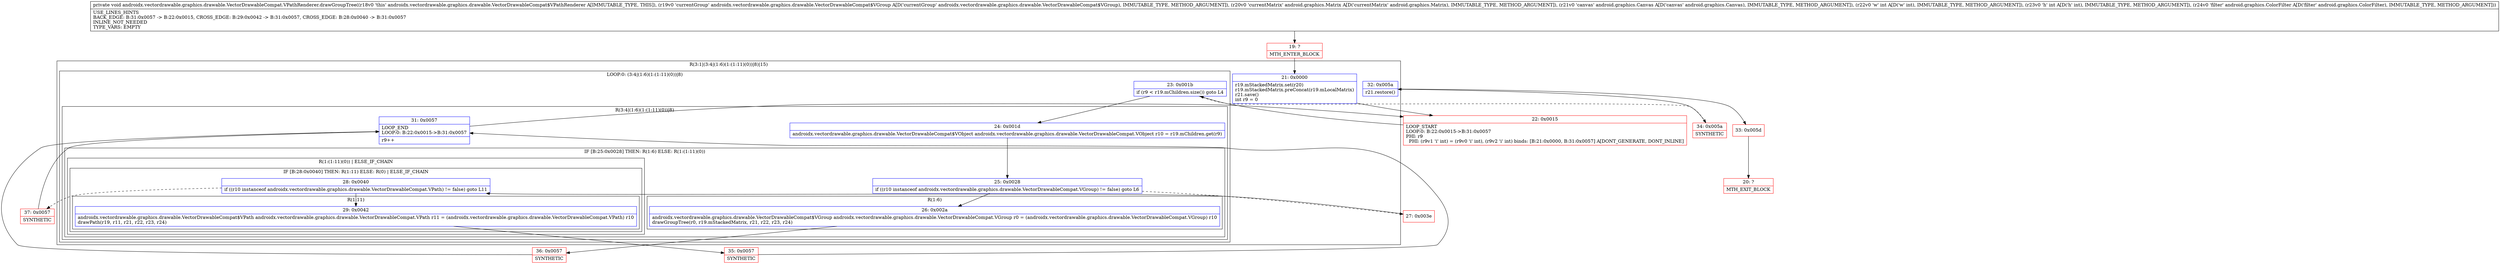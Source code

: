 digraph "CFG forandroidx.vectordrawable.graphics.drawable.VectorDrawableCompat.VPathRenderer.drawGroupTree(Landroidx\/vectordrawable\/graphics\/drawable\/VectorDrawableCompat$VGroup;Landroid\/graphics\/Matrix;Landroid\/graphics\/Canvas;IILandroid\/graphics\/ColorFilter;)V" {
subgraph cluster_Region_818349831 {
label = "R(3:1|(3:4|(1:6)(1:(1:11)(0))|8)|15)";
node [shape=record,color=blue];
Node_21 [shape=record,label="{21\:\ 0x0000|r19.mStackedMatrix.set(r20)\lr19.mStackedMatrix.preConcat(r19.mLocalMatrix)\lr21.save()\lint r9 = 0\l}"];
subgraph cluster_LoopRegion_1641366552 {
label = "LOOP:0: (3:4|(1:6)(1:(1:11)(0))|8)";
node [shape=record,color=blue];
Node_23 [shape=record,label="{23\:\ 0x001b|if (r9 \< r19.mChildren.size()) goto L4\l}"];
subgraph cluster_Region_2082156201 {
label = "R(3:4|(1:6)(1:(1:11)(0))|8)";
node [shape=record,color=blue];
Node_24 [shape=record,label="{24\:\ 0x001d|androidx.vectordrawable.graphics.drawable.VectorDrawableCompat$VObject androidx.vectordrawable.graphics.drawable.VectorDrawableCompat.VObject r10 = r19.mChildren.get(r9)\l}"];
subgraph cluster_IfRegion_995195415 {
label = "IF [B:25:0x0028] THEN: R(1:6) ELSE: R(1:(1:11)(0))";
node [shape=record,color=blue];
Node_25 [shape=record,label="{25\:\ 0x0028|if ((r10 instanceof androidx.vectordrawable.graphics.drawable.VectorDrawableCompat.VGroup) != false) goto L6\l}"];
subgraph cluster_Region_858176837 {
label = "R(1:6)";
node [shape=record,color=blue];
Node_26 [shape=record,label="{26\:\ 0x002a|androidx.vectordrawable.graphics.drawable.VectorDrawableCompat$VGroup androidx.vectordrawable.graphics.drawable.VectorDrawableCompat.VGroup r0 = (androidx.vectordrawable.graphics.drawable.VectorDrawableCompat.VGroup) r10\ldrawGroupTree(r0, r19.mStackedMatrix, r21, r22, r23, r24)\l}"];
}
subgraph cluster_Region_1736272578 {
label = "R(1:(1:11)(0)) | ELSE_IF_CHAIN\l";
node [shape=record,color=blue];
subgraph cluster_IfRegion_2023283389 {
label = "IF [B:28:0x0040] THEN: R(1:11) ELSE: R(0) | ELSE_IF_CHAIN\l";
node [shape=record,color=blue];
Node_28 [shape=record,label="{28\:\ 0x0040|if ((r10 instanceof androidx.vectordrawable.graphics.drawable.VectorDrawableCompat.VPath) != false) goto L11\l}"];
subgraph cluster_Region_1574161761 {
label = "R(1:11)";
node [shape=record,color=blue];
Node_29 [shape=record,label="{29\:\ 0x0042|androidx.vectordrawable.graphics.drawable.VectorDrawableCompat$VPath androidx.vectordrawable.graphics.drawable.VectorDrawableCompat.VPath r11 = (androidx.vectordrawable.graphics.drawable.VectorDrawableCompat.VPath) r10\ldrawPath(r19, r11, r21, r22, r23, r24)\l}"];
}
subgraph cluster_Region_387771614 {
label = "R(0)";
node [shape=record,color=blue];
}
}
}
}
Node_31 [shape=record,label="{31\:\ 0x0057|LOOP_END\lLOOP:0: B:22:0x0015\-\>B:31:0x0057\l|r9++\l}"];
}
}
Node_32 [shape=record,label="{32\:\ 0x005a|r21.restore()\l}"];
}
Node_19 [shape=record,color=red,label="{19\:\ ?|MTH_ENTER_BLOCK\l}"];
Node_22 [shape=record,color=red,label="{22\:\ 0x0015|LOOP_START\lLOOP:0: B:22:0x0015\-\>B:31:0x0057\lPHI: r9 \l  PHI: (r9v1 'i' int) = (r9v0 'i' int), (r9v2 'i' int) binds: [B:21:0x0000, B:31:0x0057] A[DONT_GENERATE, DONT_INLINE]\l}"];
Node_36 [shape=record,color=red,label="{36\:\ 0x0057|SYNTHETIC\l}"];
Node_27 [shape=record,color=red,label="{27\:\ 0x003e}"];
Node_35 [shape=record,color=red,label="{35\:\ 0x0057|SYNTHETIC\l}"];
Node_37 [shape=record,color=red,label="{37\:\ 0x0057|SYNTHETIC\l}"];
Node_34 [shape=record,color=red,label="{34\:\ 0x005a|SYNTHETIC\l}"];
Node_33 [shape=record,color=red,label="{33\:\ 0x005d}"];
Node_20 [shape=record,color=red,label="{20\:\ ?|MTH_EXIT_BLOCK\l}"];
MethodNode[shape=record,label="{private void androidx.vectordrawable.graphics.drawable.VectorDrawableCompat.VPathRenderer.drawGroupTree((r18v0 'this' androidx.vectordrawable.graphics.drawable.VectorDrawableCompat$VPathRenderer A[IMMUTABLE_TYPE, THIS]), (r19v0 'currentGroup' androidx.vectordrawable.graphics.drawable.VectorDrawableCompat$VGroup A[D('currentGroup' androidx.vectordrawable.graphics.drawable.VectorDrawableCompat$VGroup), IMMUTABLE_TYPE, METHOD_ARGUMENT]), (r20v0 'currentMatrix' android.graphics.Matrix A[D('currentMatrix' android.graphics.Matrix), IMMUTABLE_TYPE, METHOD_ARGUMENT]), (r21v0 'canvas' android.graphics.Canvas A[D('canvas' android.graphics.Canvas), IMMUTABLE_TYPE, METHOD_ARGUMENT]), (r22v0 'w' int A[D('w' int), IMMUTABLE_TYPE, METHOD_ARGUMENT]), (r23v0 'h' int A[D('h' int), IMMUTABLE_TYPE, METHOD_ARGUMENT]), (r24v0 'filter' android.graphics.ColorFilter A[D('filter' android.graphics.ColorFilter), IMMUTABLE_TYPE, METHOD_ARGUMENT]))  | USE_LINES_HINTS\lBACK_EDGE: B:31:0x0057 \-\> B:22:0x0015, CROSS_EDGE: B:29:0x0042 \-\> B:31:0x0057, CROSS_EDGE: B:28:0x0040 \-\> B:31:0x0057\lINLINE_NOT_NEEDED\lTYPE_VARS: EMPTY\l}"];
MethodNode -> Node_19;Node_21 -> Node_22;
Node_23 -> Node_24;
Node_23 -> Node_34[style=dashed];
Node_24 -> Node_25;
Node_25 -> Node_26;
Node_25 -> Node_27[style=dashed];
Node_26 -> Node_36;
Node_28 -> Node_29;
Node_28 -> Node_37[style=dashed];
Node_29 -> Node_35;
Node_31 -> Node_22;
Node_32 -> Node_33;
Node_19 -> Node_21;
Node_22 -> Node_23;
Node_36 -> Node_31;
Node_27 -> Node_28;
Node_35 -> Node_31;
Node_37 -> Node_31;
Node_34 -> Node_32;
Node_33 -> Node_20;
}

